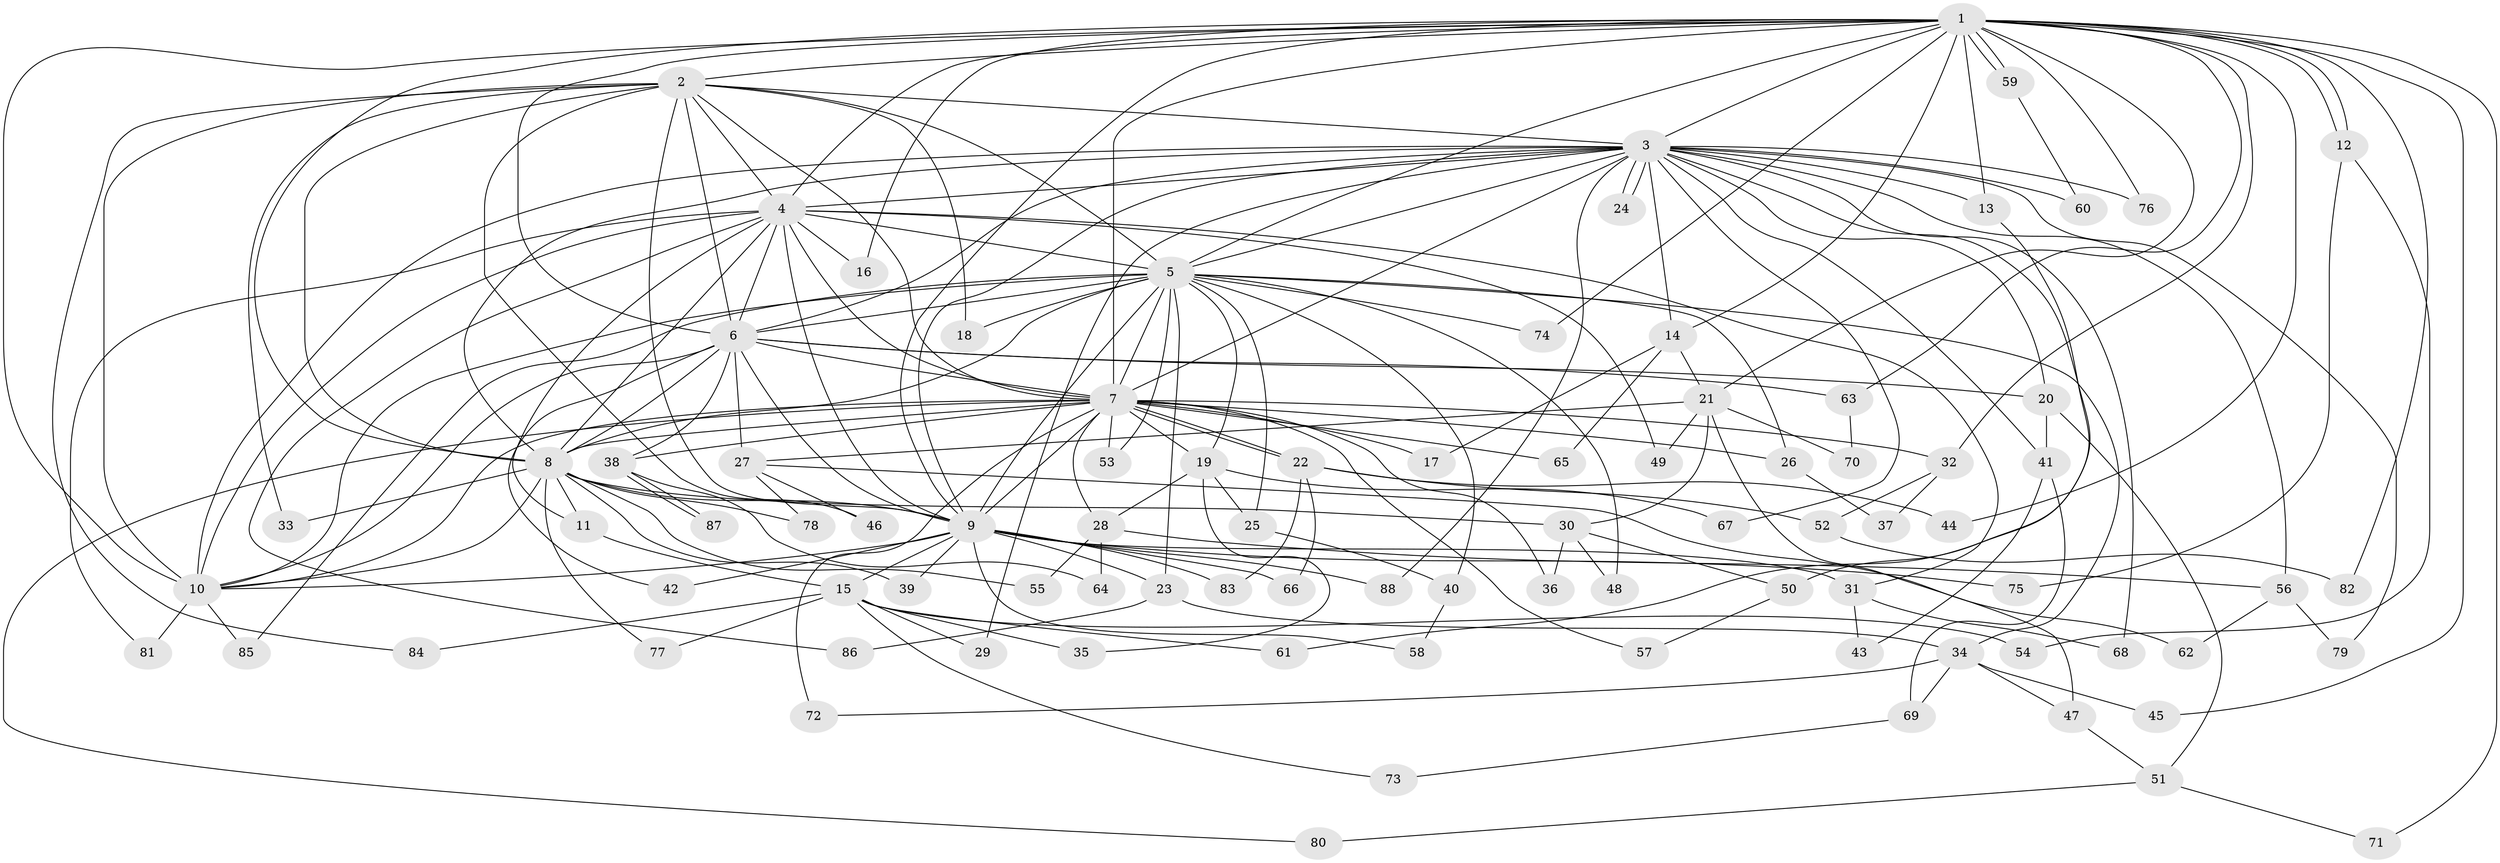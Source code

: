 // coarse degree distribution, {32: 0.015151515151515152, 11: 0.030303030303030304, 20: 0.015151515151515152, 13: 0.030303030303030304, 19: 0.015151515151515152, 21: 0.015151515151515152, 4: 0.10606060606060606, 3: 0.13636363636363635, 5: 0.07575757575757576, 9: 0.015151515151515152, 2: 0.4696969696969697, 6: 0.045454545454545456, 8: 0.015151515151515152, 1: 0.015151515151515152}
// Generated by graph-tools (version 1.1) at 2025/51/02/27/25 19:51:47]
// undirected, 88 vertices, 201 edges
graph export_dot {
graph [start="1"]
  node [color=gray90,style=filled];
  1;
  2;
  3;
  4;
  5;
  6;
  7;
  8;
  9;
  10;
  11;
  12;
  13;
  14;
  15;
  16;
  17;
  18;
  19;
  20;
  21;
  22;
  23;
  24;
  25;
  26;
  27;
  28;
  29;
  30;
  31;
  32;
  33;
  34;
  35;
  36;
  37;
  38;
  39;
  40;
  41;
  42;
  43;
  44;
  45;
  46;
  47;
  48;
  49;
  50;
  51;
  52;
  53;
  54;
  55;
  56;
  57;
  58;
  59;
  60;
  61;
  62;
  63;
  64;
  65;
  66;
  67;
  68;
  69;
  70;
  71;
  72;
  73;
  74;
  75;
  76;
  77;
  78;
  79;
  80;
  81;
  82;
  83;
  84;
  85;
  86;
  87;
  88;
  1 -- 2;
  1 -- 3;
  1 -- 4;
  1 -- 5;
  1 -- 6;
  1 -- 7;
  1 -- 8;
  1 -- 9;
  1 -- 10;
  1 -- 12;
  1 -- 12;
  1 -- 13;
  1 -- 14;
  1 -- 16;
  1 -- 21;
  1 -- 32;
  1 -- 44;
  1 -- 45;
  1 -- 59;
  1 -- 59;
  1 -- 63;
  1 -- 71;
  1 -- 74;
  1 -- 76;
  1 -- 82;
  2 -- 3;
  2 -- 4;
  2 -- 5;
  2 -- 6;
  2 -- 7;
  2 -- 8;
  2 -- 9;
  2 -- 10;
  2 -- 18;
  2 -- 33;
  2 -- 46;
  2 -- 84;
  3 -- 4;
  3 -- 5;
  3 -- 6;
  3 -- 7;
  3 -- 8;
  3 -- 9;
  3 -- 10;
  3 -- 13;
  3 -- 14;
  3 -- 20;
  3 -- 24;
  3 -- 24;
  3 -- 29;
  3 -- 41;
  3 -- 50;
  3 -- 56;
  3 -- 60;
  3 -- 67;
  3 -- 68;
  3 -- 76;
  3 -- 79;
  3 -- 88;
  4 -- 5;
  4 -- 6;
  4 -- 7;
  4 -- 8;
  4 -- 9;
  4 -- 10;
  4 -- 11;
  4 -- 16;
  4 -- 31;
  4 -- 49;
  4 -- 81;
  4 -- 86;
  5 -- 6;
  5 -- 7;
  5 -- 8;
  5 -- 9;
  5 -- 10;
  5 -- 18;
  5 -- 19;
  5 -- 23;
  5 -- 25;
  5 -- 26;
  5 -- 34;
  5 -- 40;
  5 -- 48;
  5 -- 53;
  5 -- 74;
  5 -- 85;
  6 -- 7;
  6 -- 8;
  6 -- 9;
  6 -- 10;
  6 -- 20;
  6 -- 27;
  6 -- 38;
  6 -- 42;
  6 -- 63;
  7 -- 8;
  7 -- 9;
  7 -- 10;
  7 -- 17;
  7 -- 19;
  7 -- 22;
  7 -- 22;
  7 -- 26;
  7 -- 28;
  7 -- 32;
  7 -- 36;
  7 -- 38;
  7 -- 53;
  7 -- 57;
  7 -- 65;
  7 -- 72;
  7 -- 80;
  8 -- 9;
  8 -- 10;
  8 -- 11;
  8 -- 30;
  8 -- 33;
  8 -- 39;
  8 -- 55;
  8 -- 77;
  8 -- 78;
  9 -- 10;
  9 -- 15;
  9 -- 23;
  9 -- 31;
  9 -- 39;
  9 -- 42;
  9 -- 58;
  9 -- 66;
  9 -- 75;
  9 -- 83;
  9 -- 88;
  10 -- 81;
  10 -- 85;
  11 -- 15;
  12 -- 54;
  12 -- 75;
  13 -- 61;
  14 -- 17;
  14 -- 21;
  14 -- 65;
  15 -- 29;
  15 -- 35;
  15 -- 54;
  15 -- 61;
  15 -- 73;
  15 -- 77;
  15 -- 84;
  19 -- 25;
  19 -- 28;
  19 -- 35;
  19 -- 67;
  20 -- 41;
  20 -- 51;
  21 -- 27;
  21 -- 30;
  21 -- 47;
  21 -- 49;
  21 -- 70;
  22 -- 44;
  22 -- 52;
  22 -- 66;
  22 -- 83;
  23 -- 34;
  23 -- 86;
  25 -- 40;
  26 -- 37;
  27 -- 46;
  27 -- 62;
  27 -- 78;
  28 -- 55;
  28 -- 56;
  28 -- 64;
  30 -- 36;
  30 -- 48;
  30 -- 50;
  31 -- 43;
  31 -- 68;
  32 -- 37;
  32 -- 52;
  34 -- 45;
  34 -- 47;
  34 -- 69;
  34 -- 72;
  38 -- 64;
  38 -- 87;
  38 -- 87;
  40 -- 58;
  41 -- 43;
  41 -- 69;
  47 -- 51;
  50 -- 57;
  51 -- 71;
  51 -- 80;
  52 -- 82;
  56 -- 62;
  56 -- 79;
  59 -- 60;
  63 -- 70;
  69 -- 73;
}
